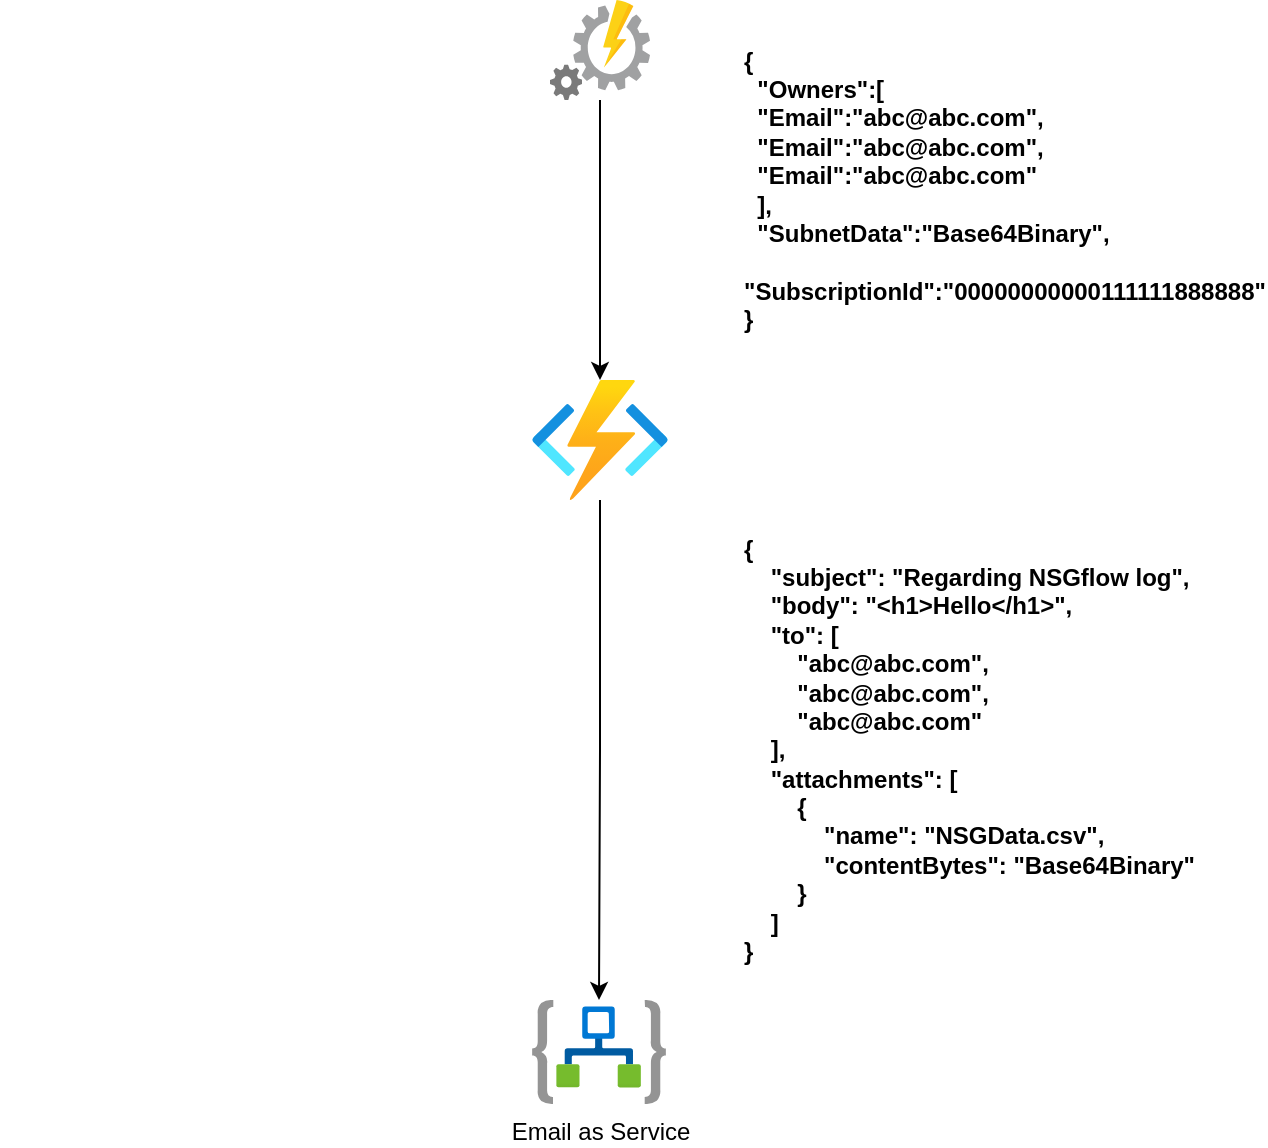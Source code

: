 <mxfile version="16.2.7" type="github">
  <diagram id="b_3Y4n0Fx20K8rA3rYmT" name="Page-1">
    <mxGraphModel dx="1038" dy="579" grid="1" gridSize="10" guides="1" tooltips="1" connect="1" arrows="1" fold="1" page="1" pageScale="1" pageWidth="850" pageHeight="1100" math="0" shadow="0">
      <root>
        <mxCell id="0" />
        <mxCell id="1" parent="0" />
        <mxCell id="GDKoYZEvUpjFV9IZn4DJ-7" style="edgeStyle=orthogonalEdgeStyle;rounded=0;orthogonalLoop=1;jettySize=auto;html=1;" edge="1" parent="1" source="GDKoYZEvUpjFV9IZn4DJ-1" target="GDKoYZEvUpjFV9IZn4DJ-6">
          <mxGeometry relative="1" as="geometry" />
        </mxCell>
        <mxCell id="GDKoYZEvUpjFV9IZn4DJ-1" value="" style="aspect=fixed;html=1;points=[];align=center;image;fontSize=12;image=img/lib/azure2/compute/Function_Apps.svg;" vertex="1" parent="1">
          <mxGeometry x="366" y="240" width="68" height="60" as="geometry" />
        </mxCell>
        <mxCell id="GDKoYZEvUpjFV9IZn4DJ-8" style="edgeStyle=orthogonalEdgeStyle;rounded=0;orthogonalLoop=1;jettySize=auto;html=1;" edge="1" parent="1" source="GDKoYZEvUpjFV9IZn4DJ-2" target="GDKoYZEvUpjFV9IZn4DJ-1">
          <mxGeometry relative="1" as="geometry" />
        </mxCell>
        <mxCell id="GDKoYZEvUpjFV9IZn4DJ-2" value="" style="sketch=0;aspect=fixed;html=1;points=[];align=center;image;fontSize=12;image=img/lib/mscae/Automation.svg;" vertex="1" parent="1">
          <mxGeometry x="375" y="50" width="50" height="50" as="geometry" />
        </mxCell>
        <mxCell id="GDKoYZEvUpjFV9IZn4DJ-5" value="&lt;div&gt;{&lt;/div&gt;&lt;div&gt;&amp;nbsp; &quot;Owners&quot;:[&lt;/div&gt;&lt;div&gt;&amp;nbsp; &quot;Email&quot;:&quot;abc@abc.com&quot;,&lt;/div&gt;&lt;div&gt;&amp;nbsp; &quot;Email&quot;:&quot;abc@abc.com&quot;,&lt;/div&gt;&lt;div&gt;&amp;nbsp; &quot;Email&quot;:&quot;abc@abc.com&quot;&lt;/div&gt;&lt;div&gt;&amp;nbsp; ],&lt;/div&gt;&lt;div&gt;&amp;nbsp; &quot;SubnetData&quot;:&quot;Base64Binary&quot;,&lt;/div&gt;&lt;div&gt;&amp;nbsp; &quot;SubscriptionId&quot;:&quot;00000000000111111888888&quot;&lt;/div&gt;&lt;div&gt;}&lt;/div&gt;" style="text;html=1;strokeColor=none;fillColor=none;align=left;verticalAlign=middle;whiteSpace=wrap;rounded=0;labelPosition=right;verticalLabelPosition=middle;fontStyle=1" vertex="1" parent="1">
          <mxGeometry x="410" y="130" width="60" height="30" as="geometry" />
        </mxCell>
        <mxCell id="GDKoYZEvUpjFV9IZn4DJ-6" value="Email as Service" style="aspect=fixed;html=1;points=[];align=center;image;fontSize=12;image=img/lib/azure2/integration/Logic_Apps.svg;" vertex="1" parent="1">
          <mxGeometry x="366" y="550" width="67" height="52" as="geometry" />
        </mxCell>
        <mxCell id="GDKoYZEvUpjFV9IZn4DJ-10" value="&lt;div&gt;{&lt;/div&gt;&lt;div&gt;&amp;nbsp; &amp;nbsp; &quot;subject&quot;: &quot;Regarding NSGflow log&quot;,&lt;/div&gt;&lt;div&gt;&amp;nbsp; &amp;nbsp; &quot;body&quot;: &quot;&amp;lt;h1&amp;gt;Hello&amp;lt;/h1&amp;gt;&quot;,&lt;/div&gt;&lt;div&gt;&amp;nbsp; &amp;nbsp; &quot;to&quot;: [&lt;/div&gt;&lt;div&gt;&amp;nbsp; &amp;nbsp; &amp;nbsp; &amp;nbsp; &quot;abc@abc.com&quot;,&lt;/div&gt;&lt;div&gt;&amp;nbsp; &amp;nbsp; &amp;nbsp; &amp;nbsp; &quot;abc@abc.com&quot;,&lt;br&gt;&lt;/div&gt;&lt;div&gt;&amp;nbsp; &amp;nbsp; &amp;nbsp; &amp;nbsp; &quot;abc@abc.com&quot;&lt;/div&gt;&lt;div&gt;&amp;nbsp; &amp;nbsp; ],&lt;/div&gt;&lt;div&gt;&amp;nbsp; &amp;nbsp; &quot;attachments&quot;: [&lt;/div&gt;&lt;div&gt;&amp;nbsp; &amp;nbsp; &amp;nbsp; &amp;nbsp; {&lt;/div&gt;&lt;div&gt;&amp;nbsp; &amp;nbsp; &amp;nbsp; &amp;nbsp; &amp;nbsp; &amp;nbsp; &quot;name&quot;: &quot;NSGData.csv&quot;,&lt;/div&gt;&lt;div&gt;&amp;nbsp; &amp;nbsp; &amp;nbsp; &amp;nbsp; &amp;nbsp; &amp;nbsp; &quot;contentBytes&quot;: &quot;Base64Binary&quot;&lt;/div&gt;&lt;div&gt;&amp;nbsp; &amp;nbsp; &amp;nbsp; &amp;nbsp; }&lt;/div&gt;&lt;div&gt;&amp;nbsp; &amp;nbsp; ]&lt;/div&gt;&lt;div&gt;}&lt;/div&gt;" style="text;html=1;strokeColor=none;fillColor=none;align=left;verticalAlign=middle;whiteSpace=wrap;rounded=0;labelPosition=right;verticalLabelPosition=middle;fontStyle=1" vertex="1" parent="1">
          <mxGeometry x="100" y="350" width="370" height="150" as="geometry" />
        </mxCell>
      </root>
    </mxGraphModel>
  </diagram>
</mxfile>
